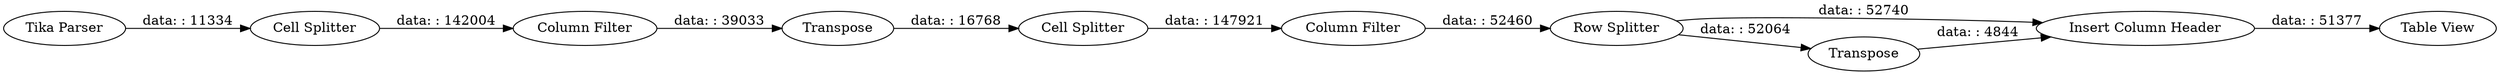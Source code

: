 digraph {
	"2483784068959659682_5" [label="Cell Splitter"]
	"2483784068959659682_13" [label="Row Splitter"]
	"2483784068959659682_1" [label="Tika Parser"]
	"2483784068959659682_12" [label="Insert Column Header"]
	"2483784068959659682_14" [label=Transpose]
	"2483784068959659682_15" [label="Table View"]
	"2483784068959659682_3" [label="Column Filter"]
	"2483784068959659682_6" [label="Column Filter"]
	"2483784068959659682_2" [label="Cell Splitter"]
	"2483784068959659682_4" [label=Transpose]
	"2483784068959659682_5" -> "2483784068959659682_6" [label="data: : 147921"]
	"2483784068959659682_13" -> "2483784068959659682_14" [label="data: : 52064"]
	"2483784068959659682_2" -> "2483784068959659682_3" [label="data: : 142004"]
	"2483784068959659682_6" -> "2483784068959659682_13" [label="data: : 52460"]
	"2483784068959659682_14" -> "2483784068959659682_12" [label="data: : 4844"]
	"2483784068959659682_13" -> "2483784068959659682_12" [label="data: : 52740"]
	"2483784068959659682_1" -> "2483784068959659682_2" [label="data: : 11334"]
	"2483784068959659682_3" -> "2483784068959659682_4" [label="data: : 39033"]
	"2483784068959659682_12" -> "2483784068959659682_15" [label="data: : 51377"]
	"2483784068959659682_4" -> "2483784068959659682_5" [label="data: : 16768"]
	rankdir=LR
}
